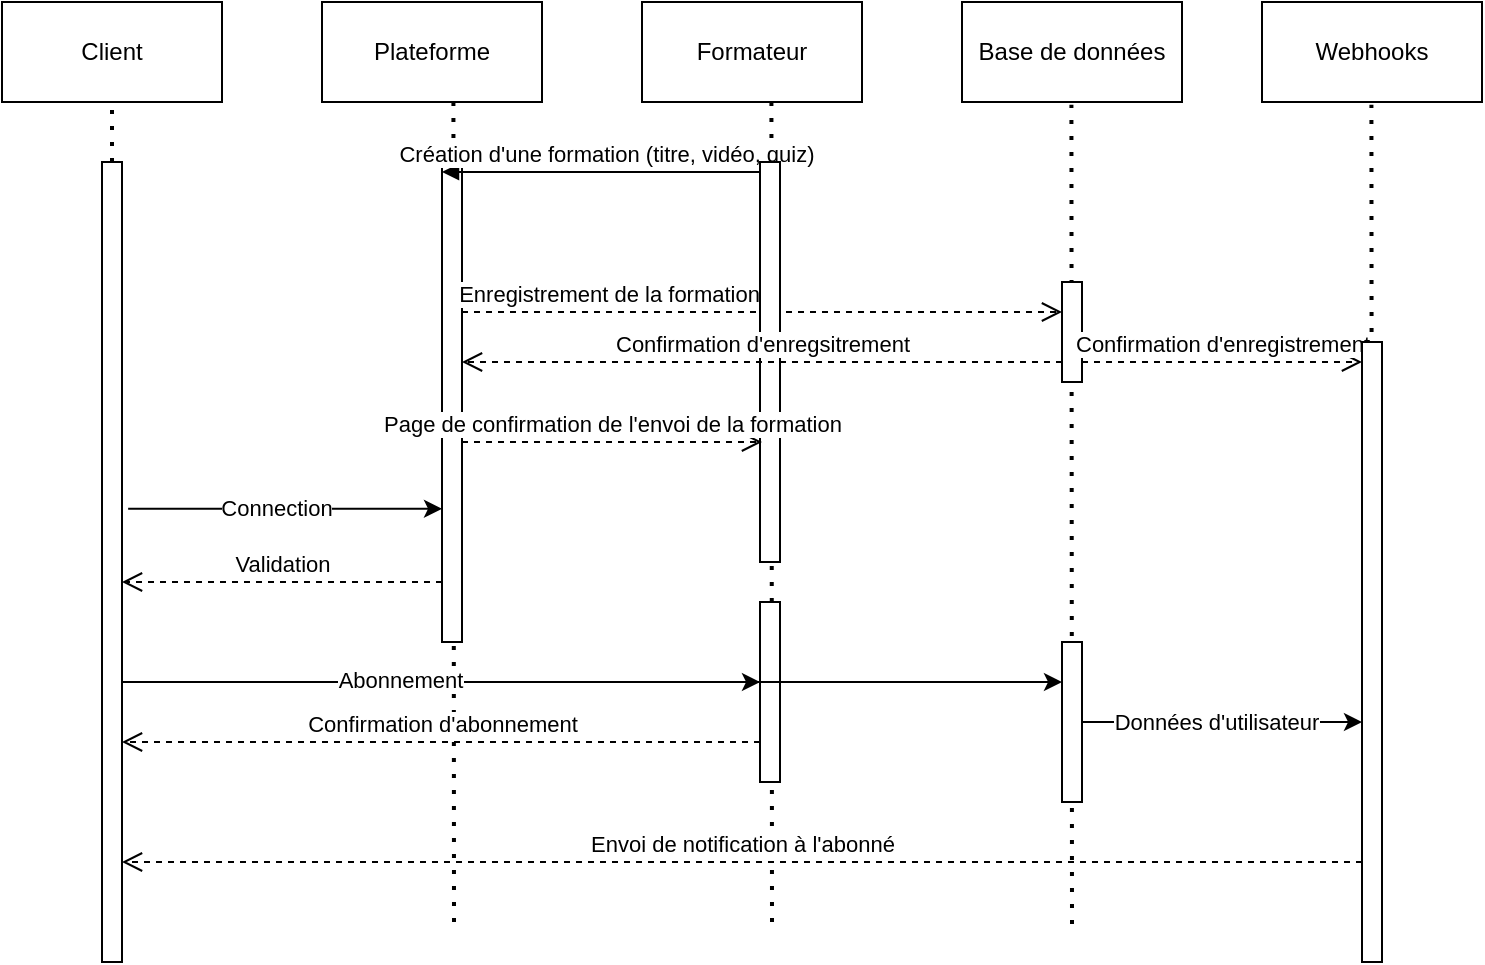 <mxfile version="23.1.6" type="github">
  <diagram name="Page-1" id="pdvTogc80M6uRx3vfZsP">
    <mxGraphModel dx="1130" dy="628" grid="1" gridSize="10" guides="1" tooltips="1" connect="1" arrows="1" fold="1" page="1" pageScale="1" pageWidth="827" pageHeight="1169" math="0" shadow="0">
      <root>
        <mxCell id="0" />
        <mxCell id="1" parent="0" />
        <mxCell id="46uM49_3Qd-zIJ3gI1kA-59" value="" style="endArrow=none;dashed=1;html=1;dashPattern=1 3;strokeWidth=2;rounded=0;entryX=0.561;entryY=1.007;entryDx=0;entryDy=0;entryPerimeter=0;" edge="1" parent="1">
          <mxGeometry width="50" height="50" relative="1" as="geometry">
            <mxPoint x="715" y="511" as="sourcePoint" />
            <mxPoint x="714.71" y="101.35" as="targetPoint" />
          </mxGeometry>
        </mxCell>
        <mxCell id="46uM49_3Qd-zIJ3gI1kA-58" value="" style="endArrow=none;dashed=1;html=1;dashPattern=1 3;strokeWidth=2;rounded=0;entryX=0.561;entryY=1.007;entryDx=0;entryDy=0;entryPerimeter=0;" edge="1" parent="1">
          <mxGeometry width="50" height="50" relative="1" as="geometry">
            <mxPoint x="565" y="511" as="sourcePoint" />
            <mxPoint x="564.71" y="101.35" as="targetPoint" />
          </mxGeometry>
        </mxCell>
        <mxCell id="46uM49_3Qd-zIJ3gI1kA-57" value="" style="endArrow=none;dashed=1;html=1;dashPattern=1 3;strokeWidth=2;rounded=0;entryX=0.561;entryY=1.007;entryDx=0;entryDy=0;entryPerimeter=0;" edge="1" parent="1">
          <mxGeometry width="50" height="50" relative="1" as="geometry">
            <mxPoint x="415" y="510" as="sourcePoint" />
            <mxPoint x="414.71" y="100.35" as="targetPoint" />
          </mxGeometry>
        </mxCell>
        <mxCell id="46uM49_3Qd-zIJ3gI1kA-54" value="" style="endArrow=none;dashed=1;html=1;dashPattern=1 3;strokeWidth=2;rounded=0;entryX=0.561;entryY=1.007;entryDx=0;entryDy=0;entryPerimeter=0;" edge="1" parent="1">
          <mxGeometry width="50" height="50" relative="1" as="geometry">
            <mxPoint x="256" y="510" as="sourcePoint" />
            <mxPoint x="255.71" y="100.35" as="targetPoint" />
          </mxGeometry>
        </mxCell>
        <mxCell id="46uM49_3Qd-zIJ3gI1kA-40" value="" style="html=1;points=[[0,0,0,0,5],[0,1,0,0,-5],[1,0,0,0,5],[1,1,0,0,-5]];perimeter=orthogonalPerimeter;outlineConnect=0;targetShapes=umlLifeline;portConstraint=eastwest;newEdgeStyle={&quot;curved&quot;:0,&quot;rounded&quot;:0};" vertex="1" parent="1">
          <mxGeometry x="409" y="350" width="10" height="90" as="geometry" />
        </mxCell>
        <mxCell id="46uM49_3Qd-zIJ3gI1kA-46" value="" style="endArrow=classic;html=1;rounded=0;exitX=1.307;exitY=0.23;exitDx=0;exitDy=0;exitPerimeter=0;" edge="1" parent="1">
          <mxGeometry width="50" height="50" relative="1" as="geometry">
            <mxPoint x="90.0" y="390.0" as="sourcePoint" />
            <mxPoint x="560" y="390" as="targetPoint" />
          </mxGeometry>
        </mxCell>
        <mxCell id="46uM49_3Qd-zIJ3gI1kA-12" value="Client" style="html=1;whiteSpace=wrap;" vertex="1" parent="1">
          <mxGeometry x="30" y="50" width="110" height="50" as="geometry" />
        </mxCell>
        <mxCell id="46uM49_3Qd-zIJ3gI1kA-13" value="Plateforme" style="html=1;whiteSpace=wrap;" vertex="1" parent="1">
          <mxGeometry x="190" y="50" width="110" height="50" as="geometry" />
        </mxCell>
        <mxCell id="46uM49_3Qd-zIJ3gI1kA-14" value="Formateur" style="html=1;whiteSpace=wrap;" vertex="1" parent="1">
          <mxGeometry x="350" y="50" width="110" height="50" as="geometry" />
        </mxCell>
        <mxCell id="46uM49_3Qd-zIJ3gI1kA-15" value="Webhooks" style="html=1;whiteSpace=wrap;" vertex="1" parent="1">
          <mxGeometry x="660" y="50" width="110" height="50" as="geometry" />
        </mxCell>
        <mxCell id="46uM49_3Qd-zIJ3gI1kA-16" value="Base de données" style="html=1;whiteSpace=wrap;" vertex="1" parent="1">
          <mxGeometry x="510" y="50" width="110" height="50" as="geometry" />
        </mxCell>
        <mxCell id="46uM49_3Qd-zIJ3gI1kA-20" value="" style="html=1;points=[[0,0,0,0,5],[0,1,0,0,-5],[1,0,0,0,5],[1,1,0,0,-5]];perimeter=orthogonalPerimeter;outlineConnect=0;targetShapes=umlLifeline;portConstraint=eastwest;newEdgeStyle={&quot;curved&quot;:0,&quot;rounded&quot;:0};" vertex="1" parent="1">
          <mxGeometry x="250" y="130" width="10" height="240" as="geometry" />
        </mxCell>
        <mxCell id="46uM49_3Qd-zIJ3gI1kA-21" value="Création d&#39;une formation (titre, vidéo, quiz)" style="html=1;verticalAlign=bottom;endArrow=block;curved=0;rounded=0;entryX=0;entryY=0;entryDx=0;entryDy=5;" edge="1" parent="1" target="46uM49_3Qd-zIJ3gI1kA-20">
          <mxGeometry relative="1" as="geometry">
            <mxPoint x="414" y="135" as="sourcePoint" />
          </mxGeometry>
        </mxCell>
        <mxCell id="46uM49_3Qd-zIJ3gI1kA-22" value="Enregistrement de la formation" style="html=1;verticalAlign=bottom;endArrow=open;dashed=1;endSize=8;curved=0;rounded=0;align=right;" edge="1" parent="1" source="46uM49_3Qd-zIJ3gI1kA-20">
          <mxGeometry x="-0.001" relative="1" as="geometry">
            <mxPoint x="560" y="205" as="targetPoint" />
            <mxPoint as="offset" />
          </mxGeometry>
        </mxCell>
        <mxCell id="46uM49_3Qd-zIJ3gI1kA-23" value="" style="html=1;points=[[0,0,0,0,5],[0,1,0,0,-5],[1,0,0,0,5],[1,1,0,0,-5]];perimeter=orthogonalPerimeter;outlineConnect=0;targetShapes=umlLifeline;portConstraint=eastwest;newEdgeStyle={&quot;curved&quot;:0,&quot;rounded&quot;:0};" vertex="1" parent="1">
          <mxGeometry x="409" y="130" width="10" height="200" as="geometry" />
        </mxCell>
        <mxCell id="46uM49_3Qd-zIJ3gI1kA-25" value="" style="html=1;points=[[0,0,0,0,5],[0,1,0,0,-5],[1,0,0,0,5],[1,1,0,0,-5]];perimeter=orthogonalPerimeter;outlineConnect=0;targetShapes=umlLifeline;portConstraint=eastwest;newEdgeStyle={&quot;curved&quot;:0,&quot;rounded&quot;:0};" vertex="1" parent="1">
          <mxGeometry x="560" y="190" width="10" height="50" as="geometry" />
        </mxCell>
        <mxCell id="46uM49_3Qd-zIJ3gI1kA-28" value="Confirmation d&#39;enregsitrement" style="html=1;verticalAlign=bottom;endArrow=open;dashed=1;endSize=8;curved=0;rounded=0;" edge="1" source="46uM49_3Qd-zIJ3gI1kA-25" parent="1">
          <mxGeometry relative="1" as="geometry">
            <mxPoint x="260" y="230" as="targetPoint" />
          </mxGeometry>
        </mxCell>
        <mxCell id="46uM49_3Qd-zIJ3gI1kA-29" value="Page de confirmation de l&#39;envoi de la formation" style="html=1;verticalAlign=bottom;endArrow=open;dashed=1;endSize=8;curved=0;rounded=0;align=center;" edge="1" parent="1" source="46uM49_3Qd-zIJ3gI1kA-20">
          <mxGeometry x="-0.001" relative="1" as="geometry">
            <mxPoint x="410" y="270" as="targetPoint" />
            <mxPoint x="264" y="270" as="sourcePoint" />
            <mxPoint as="offset" />
          </mxGeometry>
        </mxCell>
        <mxCell id="46uM49_3Qd-zIJ3gI1kA-30" value="Confirmation d&#39;enregistrement" style="html=1;verticalAlign=bottom;endArrow=open;dashed=1;endSize=8;curved=0;rounded=0;align=center;" edge="1" parent="1">
          <mxGeometry x="-0.001" relative="1" as="geometry">
            <mxPoint x="710" y="230" as="targetPoint" />
            <mxPoint x="570" y="230" as="sourcePoint" />
            <mxPoint as="offset" />
          </mxGeometry>
        </mxCell>
        <mxCell id="46uM49_3Qd-zIJ3gI1kA-31" value="" style="html=1;points=[[0,0,0,0,5],[0,1,0,0,-5],[1,0,0,0,5],[1,1,0,0,-5]];perimeter=orthogonalPerimeter;outlineConnect=0;targetShapes=umlLifeline;portConstraint=eastwest;newEdgeStyle={&quot;curved&quot;:0,&quot;rounded&quot;:0};" vertex="1" parent="1">
          <mxGeometry x="710" y="220" width="10" height="310" as="geometry" />
        </mxCell>
        <mxCell id="46uM49_3Qd-zIJ3gI1kA-32" value="" style="html=1;points=[[0,0,0,0,5],[0,1,0,0,-5],[1,0,0,0,5],[1,1,0,0,-5]];perimeter=orthogonalPerimeter;outlineConnect=0;targetShapes=umlLifeline;portConstraint=eastwest;newEdgeStyle={&quot;curved&quot;:0,&quot;rounded&quot;:0};" vertex="1" parent="1">
          <mxGeometry x="80" y="130" width="10" height="400" as="geometry" />
        </mxCell>
        <mxCell id="46uM49_3Qd-zIJ3gI1kA-33" value="" style="endArrow=classic;html=1;rounded=0;exitX=1.307;exitY=0.23;exitDx=0;exitDy=0;exitPerimeter=0;" edge="1" parent="1">
          <mxGeometry width="50" height="50" relative="1" as="geometry">
            <mxPoint x="93.07" y="303.4" as="sourcePoint" />
            <mxPoint x="250" y="303.4" as="targetPoint" />
          </mxGeometry>
        </mxCell>
        <mxCell id="46uM49_3Qd-zIJ3gI1kA-35" value="Connection" style="edgeLabel;html=1;align=center;verticalAlign=middle;resizable=0;points=[];" vertex="1" connectable="0" parent="46uM49_3Qd-zIJ3gI1kA-33">
          <mxGeometry x="-0.191" y="-1" relative="1" as="geometry">
            <mxPoint x="10" y="-2" as="offset" />
          </mxGeometry>
        </mxCell>
        <mxCell id="46uM49_3Qd-zIJ3gI1kA-36" value="Validation" style="html=1;verticalAlign=bottom;endArrow=open;dashed=1;endSize=8;curved=0;rounded=0;align=center;" edge="1" parent="1">
          <mxGeometry x="-0.001" relative="1" as="geometry">
            <mxPoint x="90" y="340" as="targetPoint" />
            <mxPoint x="250" y="340" as="sourcePoint" />
            <mxPoint as="offset" />
          </mxGeometry>
        </mxCell>
        <mxCell id="46uM49_3Qd-zIJ3gI1kA-41" value="Confirmation d&#39;abonnement" style="html=1;verticalAlign=bottom;endArrow=open;dashed=1;endSize=8;curved=0;rounded=0;" edge="1" parent="1" target="46uM49_3Qd-zIJ3gI1kA-32">
          <mxGeometry relative="1" as="geometry">
            <mxPoint x="109" y="420" as="targetPoint" />
            <mxPoint x="409" y="420" as="sourcePoint" />
          </mxGeometry>
        </mxCell>
        <mxCell id="46uM49_3Qd-zIJ3gI1kA-42" value="" style="html=1;points=[[0,0,0,0,5],[0,1,0,0,-5],[1,0,0,0,5],[1,1,0,0,-5]];perimeter=orthogonalPerimeter;outlineConnect=0;targetShapes=umlLifeline;portConstraint=eastwest;newEdgeStyle={&quot;curved&quot;:0,&quot;rounded&quot;:0};" vertex="1" parent="1">
          <mxGeometry x="560" y="370" width="10" height="80" as="geometry" />
        </mxCell>
        <mxCell id="46uM49_3Qd-zIJ3gI1kA-38" value="" style="endArrow=classic;html=1;rounded=0;exitX=1.307;exitY=0.23;exitDx=0;exitDy=0;exitPerimeter=0;" edge="1" parent="1" target="46uM49_3Qd-zIJ3gI1kA-40">
          <mxGeometry width="50" height="50" relative="1" as="geometry">
            <mxPoint x="90.0" y="390.0" as="sourcePoint" />
            <mxPoint x="246.93" y="390.0" as="targetPoint" />
          </mxGeometry>
        </mxCell>
        <mxCell id="46uM49_3Qd-zIJ3gI1kA-39" value="Abonnement" style="edgeLabel;html=1;align=center;verticalAlign=middle;resizable=0;points=[];" vertex="1" connectable="0" parent="46uM49_3Qd-zIJ3gI1kA-38">
          <mxGeometry x="-0.191" y="-1" relative="1" as="geometry">
            <mxPoint x="10" y="-2" as="offset" />
          </mxGeometry>
        </mxCell>
        <mxCell id="46uM49_3Qd-zIJ3gI1kA-48" value="" style="endArrow=classic;html=1;rounded=0;" edge="1" parent="1" target="46uM49_3Qd-zIJ3gI1kA-31">
          <mxGeometry width="50" height="50" relative="1" as="geometry">
            <mxPoint x="570.0" y="410" as="sourcePoint" />
            <mxPoint x="630" y="410" as="targetPoint" />
          </mxGeometry>
        </mxCell>
        <mxCell id="46uM49_3Qd-zIJ3gI1kA-49" value="Données d&#39;utilisateur" style="edgeLabel;html=1;align=center;verticalAlign=middle;resizable=0;points=[];" vertex="1" connectable="0" parent="46uM49_3Qd-zIJ3gI1kA-48">
          <mxGeometry x="-0.05" relative="1" as="geometry">
            <mxPoint as="offset" />
          </mxGeometry>
        </mxCell>
        <mxCell id="46uM49_3Qd-zIJ3gI1kA-50" value="Envoi de notification à l&#39;abonné" style="html=1;verticalAlign=bottom;endArrow=open;dashed=1;endSize=8;curved=0;rounded=0;" edge="1" parent="1" target="46uM49_3Qd-zIJ3gI1kA-32">
          <mxGeometry relative="1" as="geometry">
            <mxPoint x="410" y="480" as="targetPoint" />
            <mxPoint x="710" y="480" as="sourcePoint" />
          </mxGeometry>
        </mxCell>
        <mxCell id="46uM49_3Qd-zIJ3gI1kA-56" value="" style="endArrow=none;dashed=1;html=1;dashPattern=1 3;strokeWidth=2;rounded=0;entryX=0.5;entryY=1;entryDx=0;entryDy=0;" edge="1" parent="1" source="46uM49_3Qd-zIJ3gI1kA-32" target="46uM49_3Qd-zIJ3gI1kA-12">
          <mxGeometry width="50" height="50" relative="1" as="geometry">
            <mxPoint x="410" y="350" as="sourcePoint" />
            <mxPoint x="460" y="300" as="targetPoint" />
          </mxGeometry>
        </mxCell>
      </root>
    </mxGraphModel>
  </diagram>
</mxfile>
